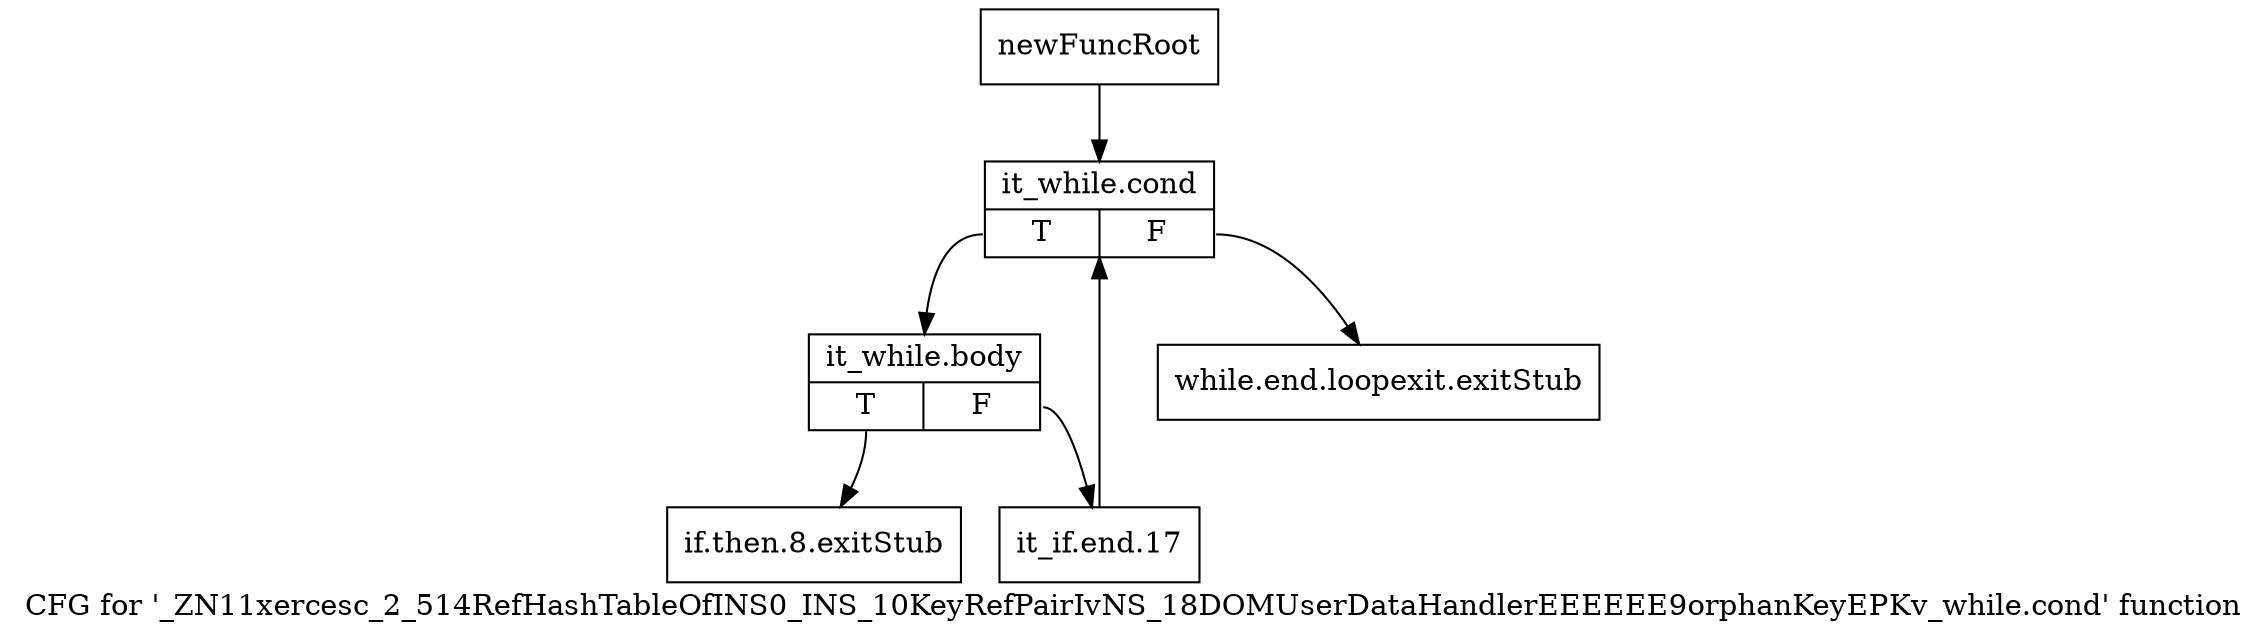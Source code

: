 digraph "CFG for '_ZN11xercesc_2_514RefHashTableOfINS0_INS_10KeyRefPairIvNS_18DOMUserDataHandlerEEEEEE9orphanKeyEPKv_while.cond' function" {
	label="CFG for '_ZN11xercesc_2_514RefHashTableOfINS0_INS_10KeyRefPairIvNS_18DOMUserDataHandlerEEEEEE9orphanKeyEPKv_while.cond' function";

	Node0x976c280 [shape=record,label="{newFuncRoot}"];
	Node0x976c280 -> Node0x976c370;
	Node0x976c2d0 [shape=record,label="{while.end.loopexit.exitStub}"];
	Node0x976c320 [shape=record,label="{if.then.8.exitStub}"];
	Node0x976c370 [shape=record,label="{it_while.cond|{<s0>T|<s1>F}}"];
	Node0x976c370:s0 -> Node0x976c3c0;
	Node0x976c370:s1 -> Node0x976c2d0;
	Node0x976c3c0 [shape=record,label="{it_while.body|{<s0>T|<s1>F}}"];
	Node0x976c3c0:s0 -> Node0x976c320;
	Node0x976c3c0:s1 -> Node0x976c410;
	Node0x976c410 [shape=record,label="{it_if.end.17}"];
	Node0x976c410 -> Node0x976c370;
}
